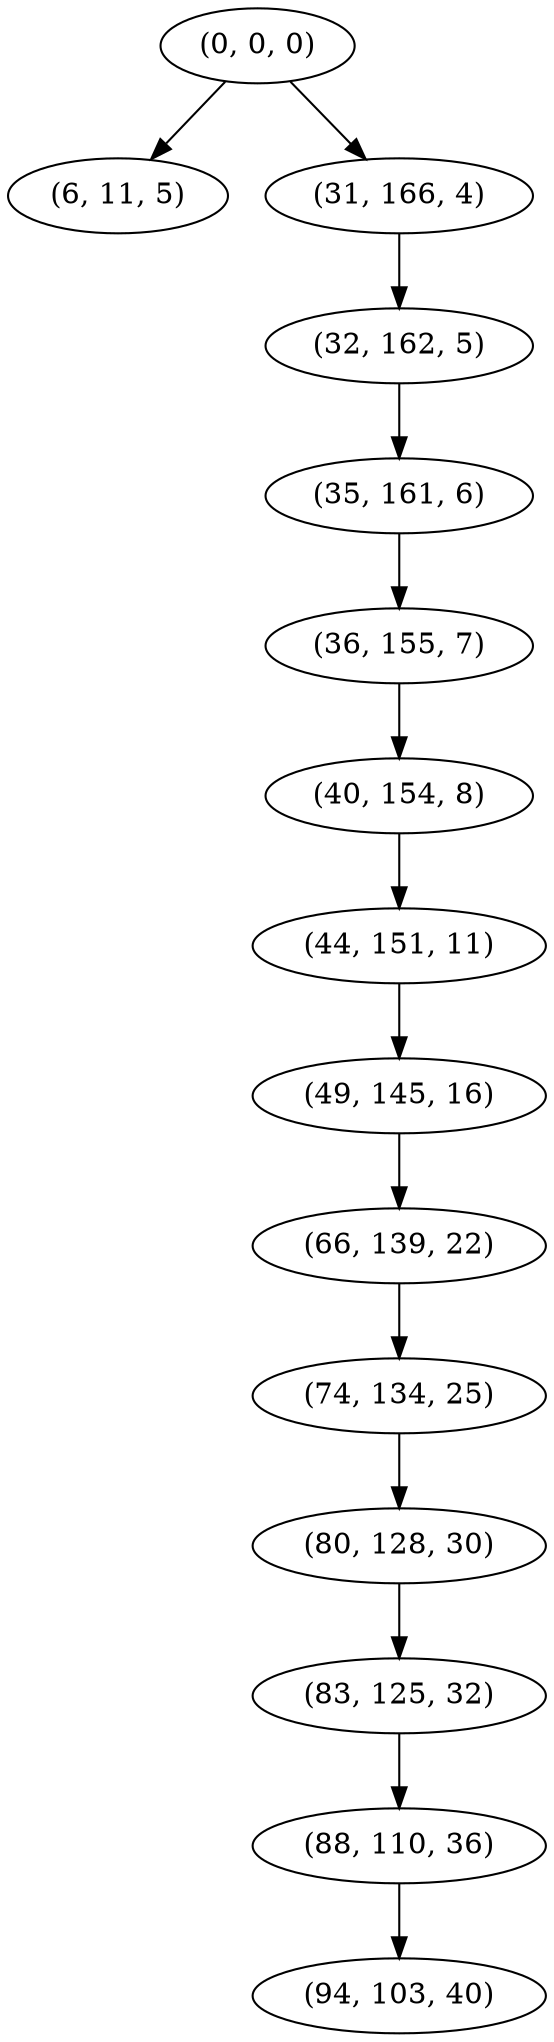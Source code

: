 digraph tree {
    "(0, 0, 0)";
    "(6, 11, 5)";
    "(31, 166, 4)";
    "(32, 162, 5)";
    "(35, 161, 6)";
    "(36, 155, 7)";
    "(40, 154, 8)";
    "(44, 151, 11)";
    "(49, 145, 16)";
    "(66, 139, 22)";
    "(74, 134, 25)";
    "(80, 128, 30)";
    "(83, 125, 32)";
    "(88, 110, 36)";
    "(94, 103, 40)";
    "(0, 0, 0)" -> "(6, 11, 5)";
    "(0, 0, 0)" -> "(31, 166, 4)";
    "(31, 166, 4)" -> "(32, 162, 5)";
    "(32, 162, 5)" -> "(35, 161, 6)";
    "(35, 161, 6)" -> "(36, 155, 7)";
    "(36, 155, 7)" -> "(40, 154, 8)";
    "(40, 154, 8)" -> "(44, 151, 11)";
    "(44, 151, 11)" -> "(49, 145, 16)";
    "(49, 145, 16)" -> "(66, 139, 22)";
    "(66, 139, 22)" -> "(74, 134, 25)";
    "(74, 134, 25)" -> "(80, 128, 30)";
    "(80, 128, 30)" -> "(83, 125, 32)";
    "(83, 125, 32)" -> "(88, 110, 36)";
    "(88, 110, 36)" -> "(94, 103, 40)";
}
